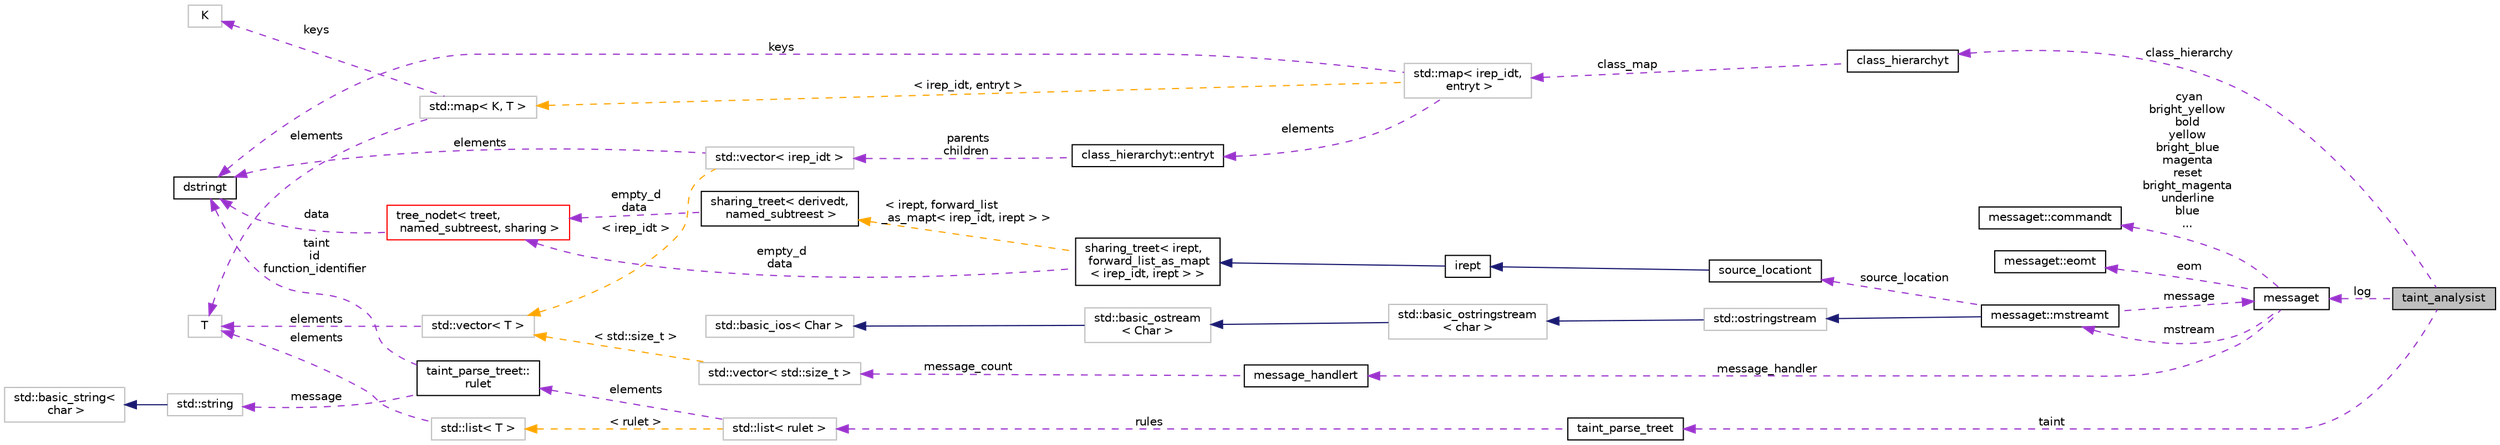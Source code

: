 digraph "taint_analysist"
{
 // LATEX_PDF_SIZE
  bgcolor="transparent";
  edge [fontname="Helvetica",fontsize="10",labelfontname="Helvetica",labelfontsize="10"];
  node [fontname="Helvetica",fontsize="10",shape=record];
  rankdir="LR";
  Node1 [label="taint_analysist",height=0.2,width=0.4,color="black", fillcolor="grey75", style="filled", fontcolor="black",tooltip=" "];
  Node2 -> Node1 [dir="back",color="darkorchid3",fontsize="10",style="dashed",label=" class_hierarchy" ,fontname="Helvetica"];
  Node2 [label="class_hierarchyt",height=0.2,width=0.4,color="black",URL="$classclass__hierarchyt.html",tooltip="Non-graph-based representation of the class hierarchy."];
  Node3 -> Node2 [dir="back",color="darkorchid3",fontsize="10",style="dashed",label=" class_map" ,fontname="Helvetica"];
  Node3 [label="std::map\< irep_idt,\l entryt \>",height=0.2,width=0.4,color="grey75",tooltip=" "];
  Node4 -> Node3 [dir="back",color="darkorchid3",fontsize="10",style="dashed",label=" keys" ,fontname="Helvetica"];
  Node4 [label="dstringt",height=0.2,width=0.4,color="black",URL="$classdstringt.html",tooltip="dstringt has one field, an unsigned integer no which is an index into a static table of strings."];
  Node5 -> Node3 [dir="back",color="darkorchid3",fontsize="10",style="dashed",label=" elements" ,fontname="Helvetica"];
  Node5 [label="class_hierarchyt::entryt",height=0.2,width=0.4,color="black",URL="$classclass__hierarchyt_1_1entryt.html",tooltip=" "];
  Node6 -> Node5 [dir="back",color="darkorchid3",fontsize="10",style="dashed",label=" parents\nchildren" ,fontname="Helvetica"];
  Node6 [label="std::vector\< irep_idt \>",height=0.2,width=0.4,color="grey75",tooltip=" "];
  Node4 -> Node6 [dir="back",color="darkorchid3",fontsize="10",style="dashed",label=" elements" ,fontname="Helvetica"];
  Node7 -> Node6 [dir="back",color="orange",fontsize="10",style="dashed",label=" \< irep_idt \>" ,fontname="Helvetica"];
  Node7 [label="std::vector\< T \>",height=0.2,width=0.4,color="grey75",tooltip="STL class."];
  Node8 -> Node7 [dir="back",color="darkorchid3",fontsize="10",style="dashed",label=" elements" ,fontname="Helvetica"];
  Node8 [label="T",height=0.2,width=0.4,color="grey75",tooltip=" "];
  Node9 -> Node3 [dir="back",color="orange",fontsize="10",style="dashed",label=" \< irep_idt, entryt \>" ,fontname="Helvetica"];
  Node9 [label="std::map\< K, T \>",height=0.2,width=0.4,color="grey75",tooltip="STL class."];
  Node10 -> Node9 [dir="back",color="darkorchid3",fontsize="10",style="dashed",label=" keys" ,fontname="Helvetica"];
  Node10 [label="K",height=0.2,width=0.4,color="grey75",tooltip=" "];
  Node8 -> Node9 [dir="back",color="darkorchid3",fontsize="10",style="dashed",label=" elements" ,fontname="Helvetica"];
  Node11 -> Node1 [dir="back",color="darkorchid3",fontsize="10",style="dashed",label=" log" ,fontname="Helvetica"];
  Node11 [label="messaget",height=0.2,width=0.4,color="black",URL="$classmessaget.html",tooltip="Class that provides messages with a built-in verbosity 'level'."];
  Node12 -> Node11 [dir="back",color="darkorchid3",fontsize="10",style="dashed",label=" message_handler" ,fontname="Helvetica"];
  Node12 [label="message_handlert",height=0.2,width=0.4,color="black",URL="$classmessage__handlert.html",tooltip=" "];
  Node13 -> Node12 [dir="back",color="darkorchid3",fontsize="10",style="dashed",label=" message_count" ,fontname="Helvetica"];
  Node13 [label="std::vector\< std::size_t \>",height=0.2,width=0.4,color="grey75",tooltip=" "];
  Node7 -> Node13 [dir="back",color="orange",fontsize="10",style="dashed",label=" \< std::size_t \>" ,fontname="Helvetica"];
  Node14 -> Node11 [dir="back",color="darkorchid3",fontsize="10",style="dashed",label=" cyan\nbright_yellow\nbold\nyellow\nbright_blue\nmagenta\nreset\nbright_magenta\nunderline\nblue\n..." ,fontname="Helvetica"];
  Node14 [label="messaget::commandt",height=0.2,width=0.4,color="black",URL="$classmessaget_1_1commandt.html",tooltip=" "];
  Node15 -> Node11 [dir="back",color="darkorchid3",fontsize="10",style="dashed",label=" mstream" ,fontname="Helvetica"];
  Node15 [label="messaget::mstreamt",height=0.2,width=0.4,color="black",URL="$classmessaget_1_1mstreamt.html",tooltip=" "];
  Node16 -> Node15 [dir="back",color="midnightblue",fontsize="10",style="solid",fontname="Helvetica"];
  Node16 [label="std::ostringstream",height=0.2,width=0.4,color="grey75",tooltip="STL class."];
  Node17 -> Node16 [dir="back",color="midnightblue",fontsize="10",style="solid",fontname="Helvetica"];
  Node17 [label="std::basic_ostringstream\l\< char \>",height=0.2,width=0.4,color="grey75",tooltip="STL class."];
  Node18 -> Node17 [dir="back",color="midnightblue",fontsize="10",style="solid",fontname="Helvetica"];
  Node18 [label="std::basic_ostream\l\< Char \>",height=0.2,width=0.4,color="grey75",tooltip="STL class."];
  Node19 -> Node18 [dir="back",color="midnightblue",fontsize="10",style="solid",fontname="Helvetica"];
  Node19 [label="std::basic_ios\< Char \>",height=0.2,width=0.4,color="grey75",tooltip="STL class."];
  Node11 -> Node15 [dir="back",color="darkorchid3",fontsize="10",style="dashed",label=" message" ,fontname="Helvetica"];
  Node21 -> Node15 [dir="back",color="darkorchid3",fontsize="10",style="dashed",label=" source_location" ,fontname="Helvetica"];
  Node21 [label="source_locationt",height=0.2,width=0.4,color="black",URL="$classsource__locationt.html",tooltip=" "];
  Node22 -> Node21 [dir="back",color="midnightblue",fontsize="10",style="solid",fontname="Helvetica"];
  Node22 [label="irept",height=0.2,width=0.4,color="black",URL="$classirept.html",tooltip="There are a large number of kinds of tree structured or tree-like data in CPROVER."];
  Node23 -> Node22 [dir="back",color="midnightblue",fontsize="10",style="solid",fontname="Helvetica"];
  Node23 [label="sharing_treet\< irept,\l forward_list_as_mapt\l\< irep_idt, irept \> \>",height=0.2,width=0.4,color="black",URL="$classsharing__treet.html",tooltip=" "];
  Node24 -> Node23 [dir="back",color="darkorchid3",fontsize="10",style="dashed",label=" empty_d\ndata" ,fontname="Helvetica"];
  Node24 [label="tree_nodet\< treet,\l named_subtreest, sharing \>",height=0.2,width=0.4,color="red",URL="$classtree__nodet.html",tooltip="A node with data in a tree, it contains:"];
  Node4 -> Node24 [dir="back",color="darkorchid3",fontsize="10",style="dashed",label=" data" ,fontname="Helvetica"];
  Node27 -> Node23 [dir="back",color="orange",fontsize="10",style="dashed",label=" \< irept, forward_list\l_as_mapt\< irep_idt, irept \> \>" ,fontname="Helvetica"];
  Node27 [label="sharing_treet\< derivedt,\l named_subtreest \>",height=0.2,width=0.4,color="black",URL="$classsharing__treet.html",tooltip="Base class for tree-like data structures with sharing."];
  Node24 -> Node27 [dir="back",color="darkorchid3",fontsize="10",style="dashed",label=" empty_d\ndata" ,fontname="Helvetica"];
  Node28 -> Node11 [dir="back",color="darkorchid3",fontsize="10",style="dashed",label=" eom" ,fontname="Helvetica"];
  Node28 [label="messaget::eomt",height=0.2,width=0.4,color="black",URL="$classmessaget_1_1eomt.html",tooltip=" "];
  Node29 -> Node1 [dir="back",color="darkorchid3",fontsize="10",style="dashed",label=" taint" ,fontname="Helvetica"];
  Node29 [label="taint_parse_treet",height=0.2,width=0.4,color="black",URL="$classtaint__parse__treet.html",tooltip=" "];
  Node30 -> Node29 [dir="back",color="darkorchid3",fontsize="10",style="dashed",label=" rules" ,fontname="Helvetica"];
  Node30 [label="std::list\< rulet \>",height=0.2,width=0.4,color="grey75",tooltip=" "];
  Node31 -> Node30 [dir="back",color="darkorchid3",fontsize="10",style="dashed",label=" elements" ,fontname="Helvetica"];
  Node31 [label="taint_parse_treet::\lrulet",height=0.2,width=0.4,color="black",URL="$classtaint__parse__treet_1_1rulet.html",tooltip=" "];
  Node4 -> Node31 [dir="back",color="darkorchid3",fontsize="10",style="dashed",label=" taint\nid\nfunction_identifier" ,fontname="Helvetica"];
  Node32 -> Node31 [dir="back",color="darkorchid3",fontsize="10",style="dashed",label=" message" ,fontname="Helvetica"];
  Node32 [label="std::string",height=0.2,width=0.4,color="grey75",tooltip="STL class."];
  Node33 -> Node32 [dir="back",color="midnightblue",fontsize="10",style="solid",fontname="Helvetica"];
  Node33 [label="std::basic_string\<\l char \>",height=0.2,width=0.4,color="grey75",tooltip="STL class."];
  Node34 -> Node30 [dir="back",color="orange",fontsize="10",style="dashed",label=" \< rulet \>" ,fontname="Helvetica"];
  Node34 [label="std::list\< T \>",height=0.2,width=0.4,color="grey75",tooltip="STL class."];
  Node8 -> Node34 [dir="back",color="darkorchid3",fontsize="10",style="dashed",label=" elements" ,fontname="Helvetica"];
}
